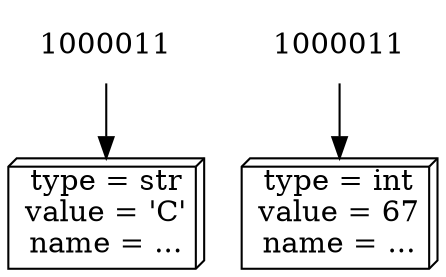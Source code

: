 digraph
{
    // 100dpi png rendering:
    // dot -Tpng -Gdpi=100 -Nfontname=Helvetica -Efontname=Helvetica -o box_binary.png box_binary.dot

    node [shape=plaintext]
    bin1 [label="1000011"]
    bin2 [label="1000011"]

    node [shape=box3d]
    mem1 [label="type = str\nvalue = 'C'\nname = ..."]
    mem2 [label="type = int\nvalue = 67\nname = ..."]
    
    bin1 -> mem1
    bin2 -> mem2
}

